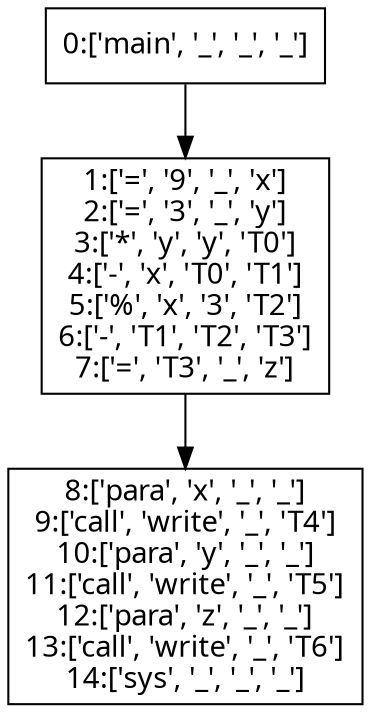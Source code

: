 // Basic_Block
digraph "./Basic_Block/basic_block" {
	0 [label="0:['main', '_', '_', '_']
" fontname=SimHei shape=rectangle]
	1 [label="1:['=', '9', '_', 'x']
2:['=', '3', '_', 'y']
3:['*', 'y', 'y', 'T0']
4:['-', 'x', 'T0', 'T1']
5:['%', 'x', '3', 'T2']
6:['-', 'T1', 'T2', 'T3']
7:['=', 'T3', '_', 'z']
" fontname=SimHei shape=rectangle]
	2 [label="8:['para', 'x', '_', '_']
9:['call', 'write', '_', 'T4']
10:['para', 'y', '_', '_']
11:['call', 'write', '_', 'T5']
12:['para', 'z', '_', '_']
13:['call', 'write', '_', 'T6']
14:['sys', '_', '_', '_']
" fontname=SimHei shape=rectangle]
	0 -> 1
	1 -> 2
}
